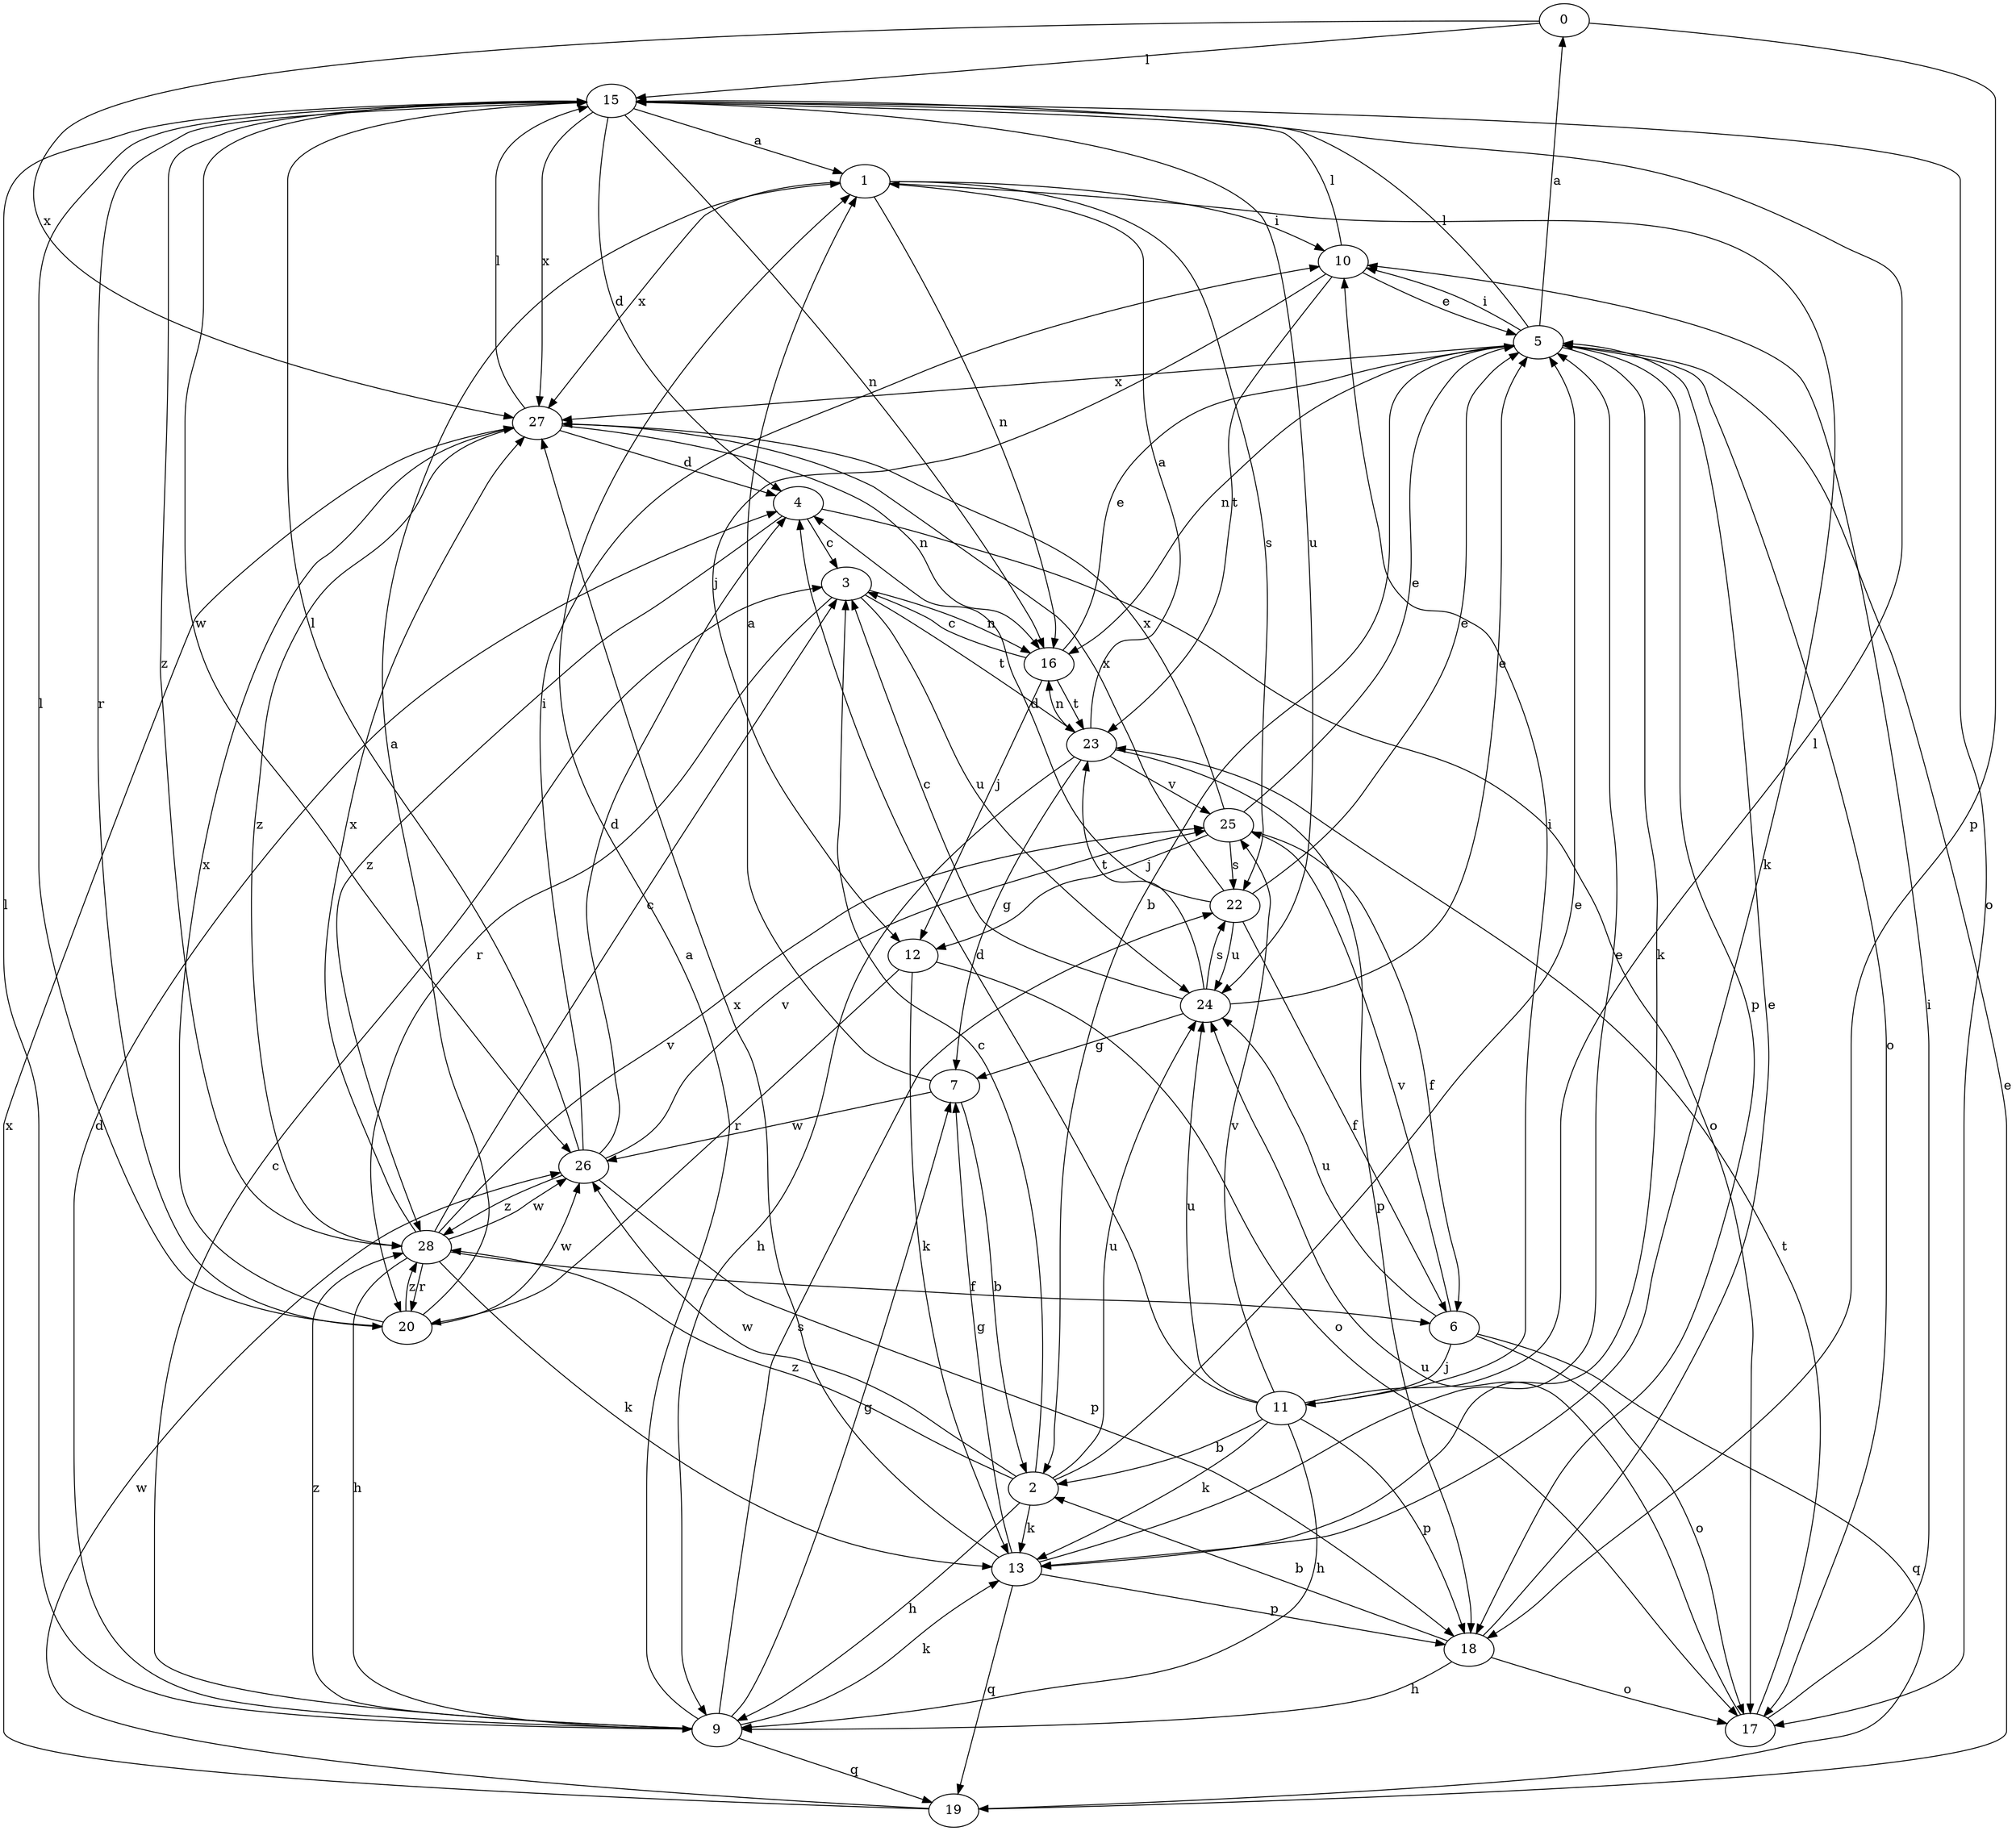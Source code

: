 strict digraph  {
0;
1;
2;
3;
4;
5;
6;
7;
9;
10;
11;
12;
13;
15;
16;
17;
18;
19;
20;
22;
23;
24;
25;
26;
27;
28;
0 -> 15  [label=l];
0 -> 18  [label=p];
0 -> 27  [label=x];
1 -> 10  [label=i];
1 -> 13  [label=k];
1 -> 16  [label=n];
1 -> 22  [label=s];
1 -> 27  [label=x];
2 -> 3  [label=c];
2 -> 5  [label=e];
2 -> 9  [label=h];
2 -> 13  [label=k];
2 -> 24  [label=u];
2 -> 26  [label=w];
2 -> 28  [label=z];
3 -> 16  [label=n];
3 -> 20  [label=r];
3 -> 23  [label=t];
3 -> 24  [label=u];
4 -> 3  [label=c];
4 -> 17  [label=o];
4 -> 28  [label=z];
5 -> 0  [label=a];
5 -> 2  [label=b];
5 -> 10  [label=i];
5 -> 13  [label=k];
5 -> 15  [label=l];
5 -> 16  [label=n];
5 -> 17  [label=o];
5 -> 18  [label=p];
5 -> 27  [label=x];
6 -> 11  [label=j];
6 -> 17  [label=o];
6 -> 19  [label=q];
6 -> 24  [label=u];
6 -> 25  [label=v];
7 -> 1  [label=a];
7 -> 2  [label=b];
7 -> 26  [label=w];
9 -> 1  [label=a];
9 -> 3  [label=c];
9 -> 4  [label=d];
9 -> 7  [label=g];
9 -> 13  [label=k];
9 -> 15  [label=l];
9 -> 19  [label=q];
9 -> 22  [label=s];
9 -> 28  [label=z];
10 -> 5  [label=e];
10 -> 12  [label=j];
10 -> 15  [label=l];
10 -> 23  [label=t];
11 -> 2  [label=b];
11 -> 4  [label=d];
11 -> 9  [label=h];
11 -> 10  [label=i];
11 -> 13  [label=k];
11 -> 15  [label=l];
11 -> 18  [label=p];
11 -> 24  [label=u];
11 -> 25  [label=v];
12 -> 13  [label=k];
12 -> 17  [label=o];
12 -> 20  [label=r];
13 -> 5  [label=e];
13 -> 7  [label=g];
13 -> 18  [label=p];
13 -> 19  [label=q];
13 -> 27  [label=x];
15 -> 1  [label=a];
15 -> 4  [label=d];
15 -> 16  [label=n];
15 -> 17  [label=o];
15 -> 20  [label=r];
15 -> 24  [label=u];
15 -> 26  [label=w];
15 -> 27  [label=x];
15 -> 28  [label=z];
16 -> 3  [label=c];
16 -> 5  [label=e];
16 -> 12  [label=j];
16 -> 23  [label=t];
17 -> 10  [label=i];
17 -> 23  [label=t];
17 -> 24  [label=u];
18 -> 2  [label=b];
18 -> 5  [label=e];
18 -> 9  [label=h];
18 -> 17  [label=o];
19 -> 5  [label=e];
19 -> 26  [label=w];
19 -> 27  [label=x];
20 -> 1  [label=a];
20 -> 15  [label=l];
20 -> 26  [label=w];
20 -> 27  [label=x];
20 -> 28  [label=z];
22 -> 4  [label=d];
22 -> 5  [label=e];
22 -> 6  [label=f];
22 -> 24  [label=u];
22 -> 27  [label=x];
23 -> 1  [label=a];
23 -> 7  [label=g];
23 -> 9  [label=h];
23 -> 16  [label=n];
23 -> 18  [label=p];
23 -> 25  [label=v];
24 -> 3  [label=c];
24 -> 5  [label=e];
24 -> 7  [label=g];
24 -> 22  [label=s];
24 -> 23  [label=t];
25 -> 5  [label=e];
25 -> 6  [label=f];
25 -> 12  [label=j];
25 -> 22  [label=s];
25 -> 27  [label=x];
26 -> 4  [label=d];
26 -> 10  [label=i];
26 -> 15  [label=l];
26 -> 18  [label=p];
26 -> 25  [label=v];
26 -> 28  [label=z];
27 -> 4  [label=d];
27 -> 15  [label=l];
27 -> 16  [label=n];
27 -> 28  [label=z];
28 -> 3  [label=c];
28 -> 6  [label=f];
28 -> 9  [label=h];
28 -> 13  [label=k];
28 -> 20  [label=r];
28 -> 25  [label=v];
28 -> 26  [label=w];
28 -> 27  [label=x];
}
